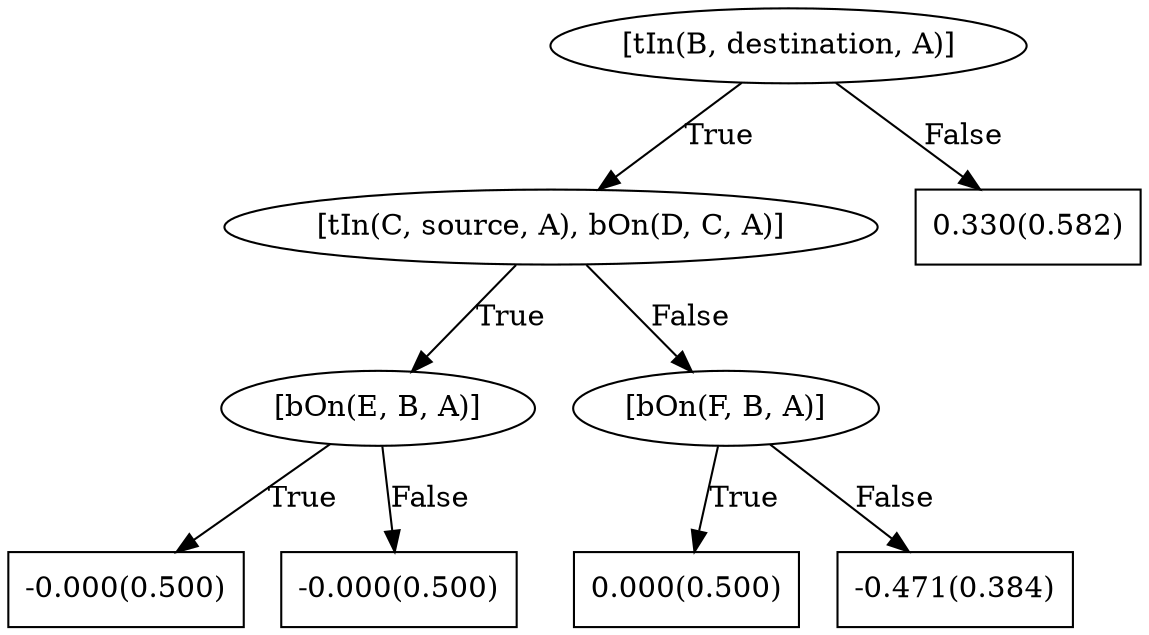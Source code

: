 digraph G{ 
1[label = "[tIn(B, destination, A)]"];
1 -> 2[label="True"];
1 -> 3[label="False"];
2[label = "[tIn(C, source, A), bOn(D, C, A)]"];
2 -> 4[label="True"];
2 -> 5[label="False"];
4[label = "[bOn(E, B, A)]"];
4 -> 6[label="True"];
4 -> 7[label="False"];
6[shape = box,label = "-0.000(0.500)"];
7[shape = box,label = "-0.000(0.500)"];
5[label = "[bOn(F, B, A)]"];
5 -> 8[label="True"];
5 -> 9[label="False"];
8[shape = box,label = "0.000(0.500)"];
9[shape = box,label = "-0.471(0.384)"];
3[shape = box,label = "0.330(0.582)"];
}
